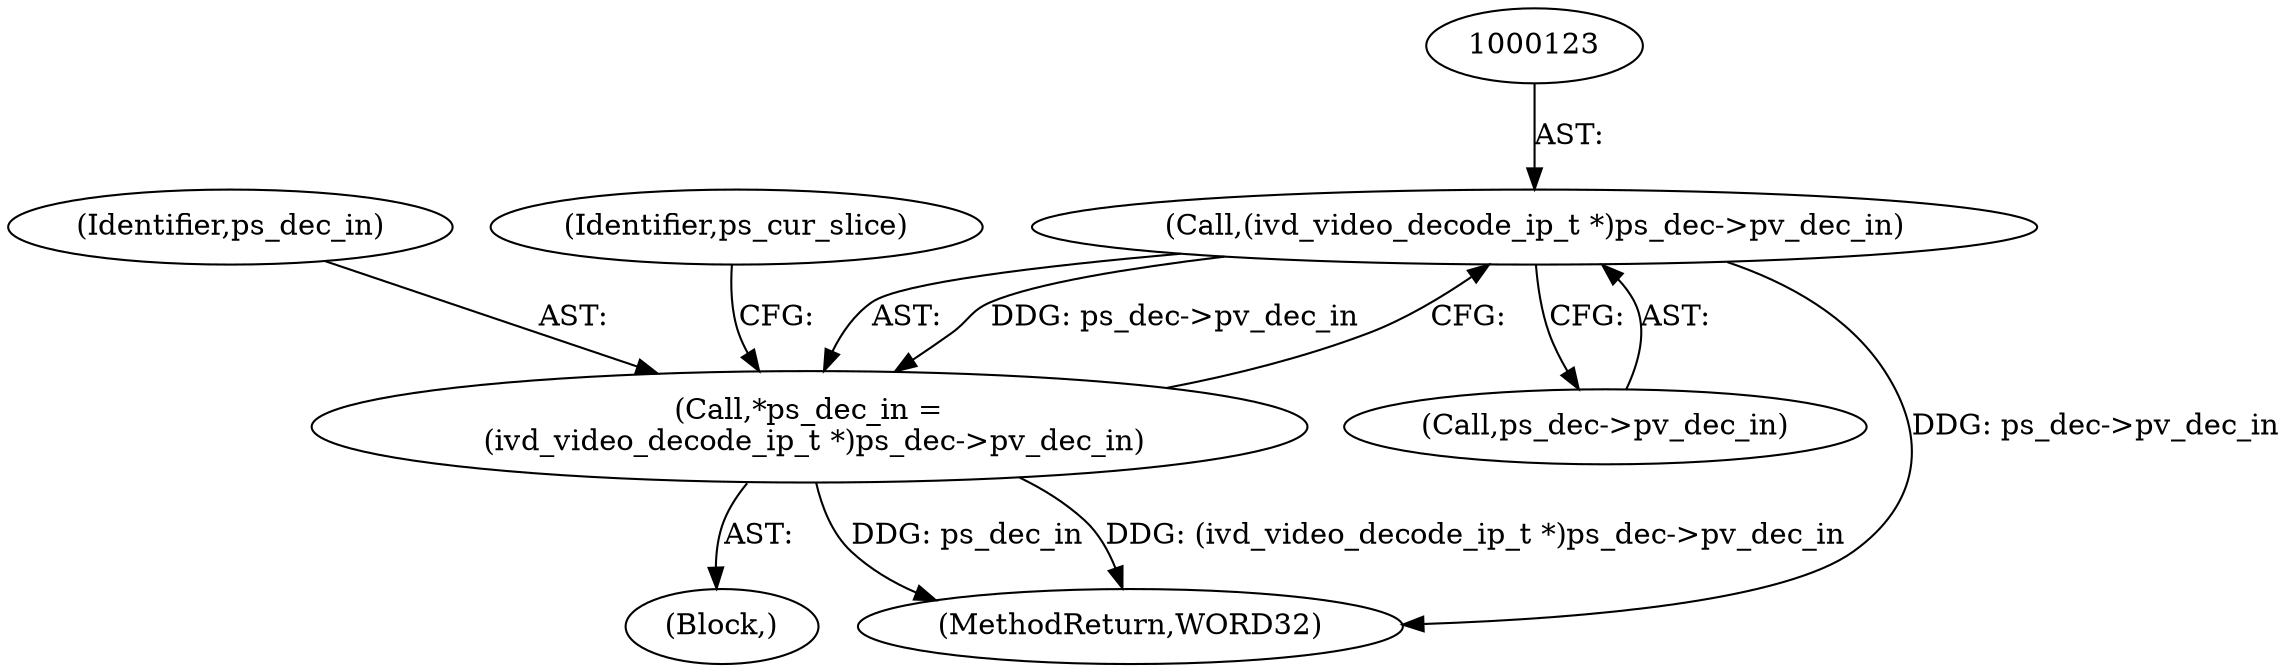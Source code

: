 digraph "0_Android_0b23c81c3dd9ec38f7e6806a3955fed1925541a0_0@pointer" {
"1000122" [label="(Call,(ivd_video_decode_ip_t *)ps_dec->pv_dec_in)"];
"1000120" [label="(Call,*ps_dec_in =\n (ivd_video_decode_ip_t *)ps_dec->pv_dec_in)"];
"1000120" [label="(Call,*ps_dec_in =\n (ivd_video_decode_ip_t *)ps_dec->pv_dec_in)"];
"1000109" [label="(Block,)"];
"1000124" [label="(Call,ps_dec->pv_dec_in)"];
"1000385" [label="(MethodReturn,WORD32)"];
"1000121" [label="(Identifier,ps_dec_in)"];
"1000129" [label="(Identifier,ps_cur_slice)"];
"1000122" [label="(Call,(ivd_video_decode_ip_t *)ps_dec->pv_dec_in)"];
"1000122" -> "1000120"  [label="AST: "];
"1000122" -> "1000124"  [label="CFG: "];
"1000123" -> "1000122"  [label="AST: "];
"1000124" -> "1000122"  [label="AST: "];
"1000120" -> "1000122"  [label="CFG: "];
"1000122" -> "1000385"  [label="DDG: ps_dec->pv_dec_in"];
"1000122" -> "1000120"  [label="DDG: ps_dec->pv_dec_in"];
"1000120" -> "1000109"  [label="AST: "];
"1000121" -> "1000120"  [label="AST: "];
"1000129" -> "1000120"  [label="CFG: "];
"1000120" -> "1000385"  [label="DDG: ps_dec_in"];
"1000120" -> "1000385"  [label="DDG: (ivd_video_decode_ip_t *)ps_dec->pv_dec_in"];
}
